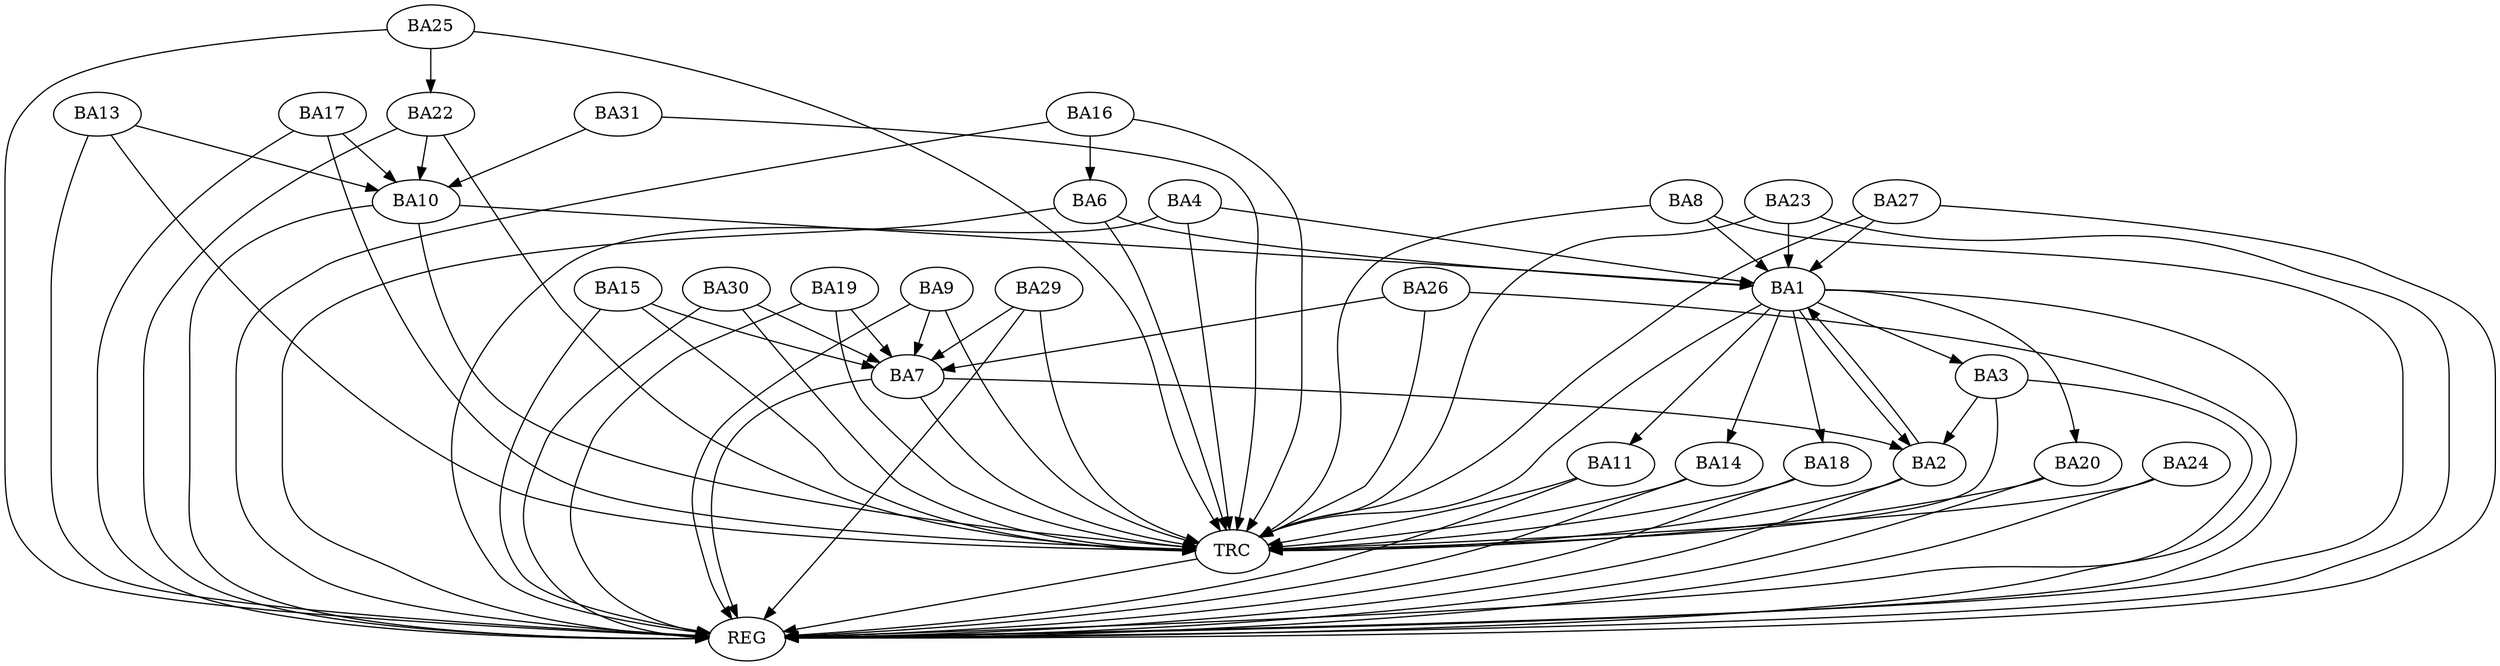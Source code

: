 strict digraph G {
  BA1 [ label="BA1" ];
  BA2 [ label="BA2" ];
  BA3 [ label="BA3" ];
  BA4 [ label="BA4" ];
  BA6 [ label="BA6" ];
  BA7 [ label="BA7" ];
  BA8 [ label="BA8" ];
  BA9 [ label="BA9" ];
  BA10 [ label="BA10" ];
  BA11 [ label="BA11" ];
  BA13 [ label="BA13" ];
  BA14 [ label="BA14" ];
  BA15 [ label="BA15" ];
  BA16 [ label="BA16" ];
  BA17 [ label="BA17" ];
  BA18 [ label="BA18" ];
  BA19 [ label="BA19" ];
  BA20 [ label="BA20" ];
  BA22 [ label="BA22" ];
  BA23 [ label="BA23" ];
  BA24 [ label="BA24" ];
  BA25 [ label="BA25" ];
  BA26 [ label="BA26" ];
  BA27 [ label="BA27" ];
  BA29 [ label="BA29" ];
  BA30 [ label="BA30" ];
  BA31 [ label="BA31" ];
  REG [ label="REG" ];
  TRC [ label="TRC" ];
  BA1 -> BA2;
  BA2 -> BA1;
  BA3 -> BA2;
  BA4 -> BA1;
  BA6 -> BA1;
  BA7 -> BA2;
  BA8 -> BA1;
  BA9 -> BA7;
  BA10 -> BA1;
  BA13 -> BA10;
  BA15 -> BA7;
  BA16 -> BA6;
  BA17 -> BA10;
  BA19 -> BA7;
  BA22 -> BA10;
  BA23 -> BA1;
  BA25 -> BA22;
  BA26 -> BA7;
  BA27 -> BA1;
  BA29 -> BA7;
  BA30 -> BA7;
  BA31 -> BA10;
  BA1 -> REG;
  BA2 -> REG;
  BA3 -> REG;
  BA4 -> REG;
  BA6 -> REG;
  BA7 -> REG;
  BA8 -> REG;
  BA9 -> REG;
  BA10 -> REG;
  BA11 -> REG;
  BA13 -> REG;
  BA14 -> REG;
  BA15 -> REG;
  BA16 -> REG;
  BA17 -> REG;
  BA18 -> REG;
  BA19 -> REG;
  BA20 -> REG;
  BA22 -> REG;
  BA23 -> REG;
  BA24 -> REG;
  BA25 -> REG;
  BA26 -> REG;
  BA27 -> REG;
  BA29 -> REG;
  BA30 -> REG;
  BA1 -> TRC;
  BA2 -> TRC;
  BA3 -> TRC;
  BA4 -> TRC;
  BA6 -> TRC;
  BA7 -> TRC;
  BA8 -> TRC;
  BA9 -> TRC;
  BA10 -> TRC;
  BA11 -> TRC;
  BA13 -> TRC;
  BA14 -> TRC;
  BA15 -> TRC;
  BA16 -> TRC;
  BA17 -> TRC;
  BA18 -> TRC;
  BA19 -> TRC;
  BA20 -> TRC;
  BA22 -> TRC;
  BA23 -> TRC;
  BA24 -> TRC;
  BA25 -> TRC;
  BA26 -> TRC;
  BA27 -> TRC;
  BA29 -> TRC;
  BA30 -> TRC;
  BA31 -> TRC;
  TRC -> REG;
  BA1 -> BA20;
  BA1 -> BA3;
  BA1 -> BA14;
  BA1 -> BA11;
  BA1 -> BA18;
}
